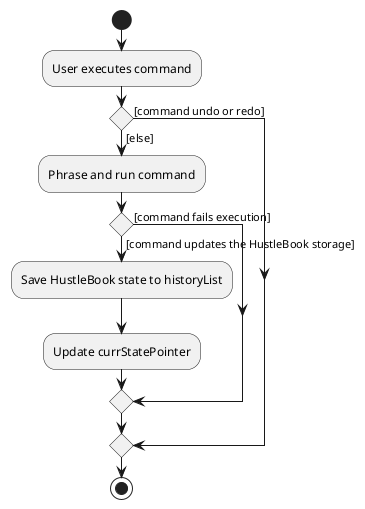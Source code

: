 @startuml
start
:User executes command;

'Since the beta syntax does not support placing the condition outside the
'diamond we place it as the true branch instead.
if () then ([command undo or redo])

else ([else])
    :Phrase and run command;
    if () then ([command updates the HustleBook storage])
        :Save HustleBook state to historyList;
        :Update currStatePointer;
    else ([command fails execution])
    endif
endif
stop
@enduml
